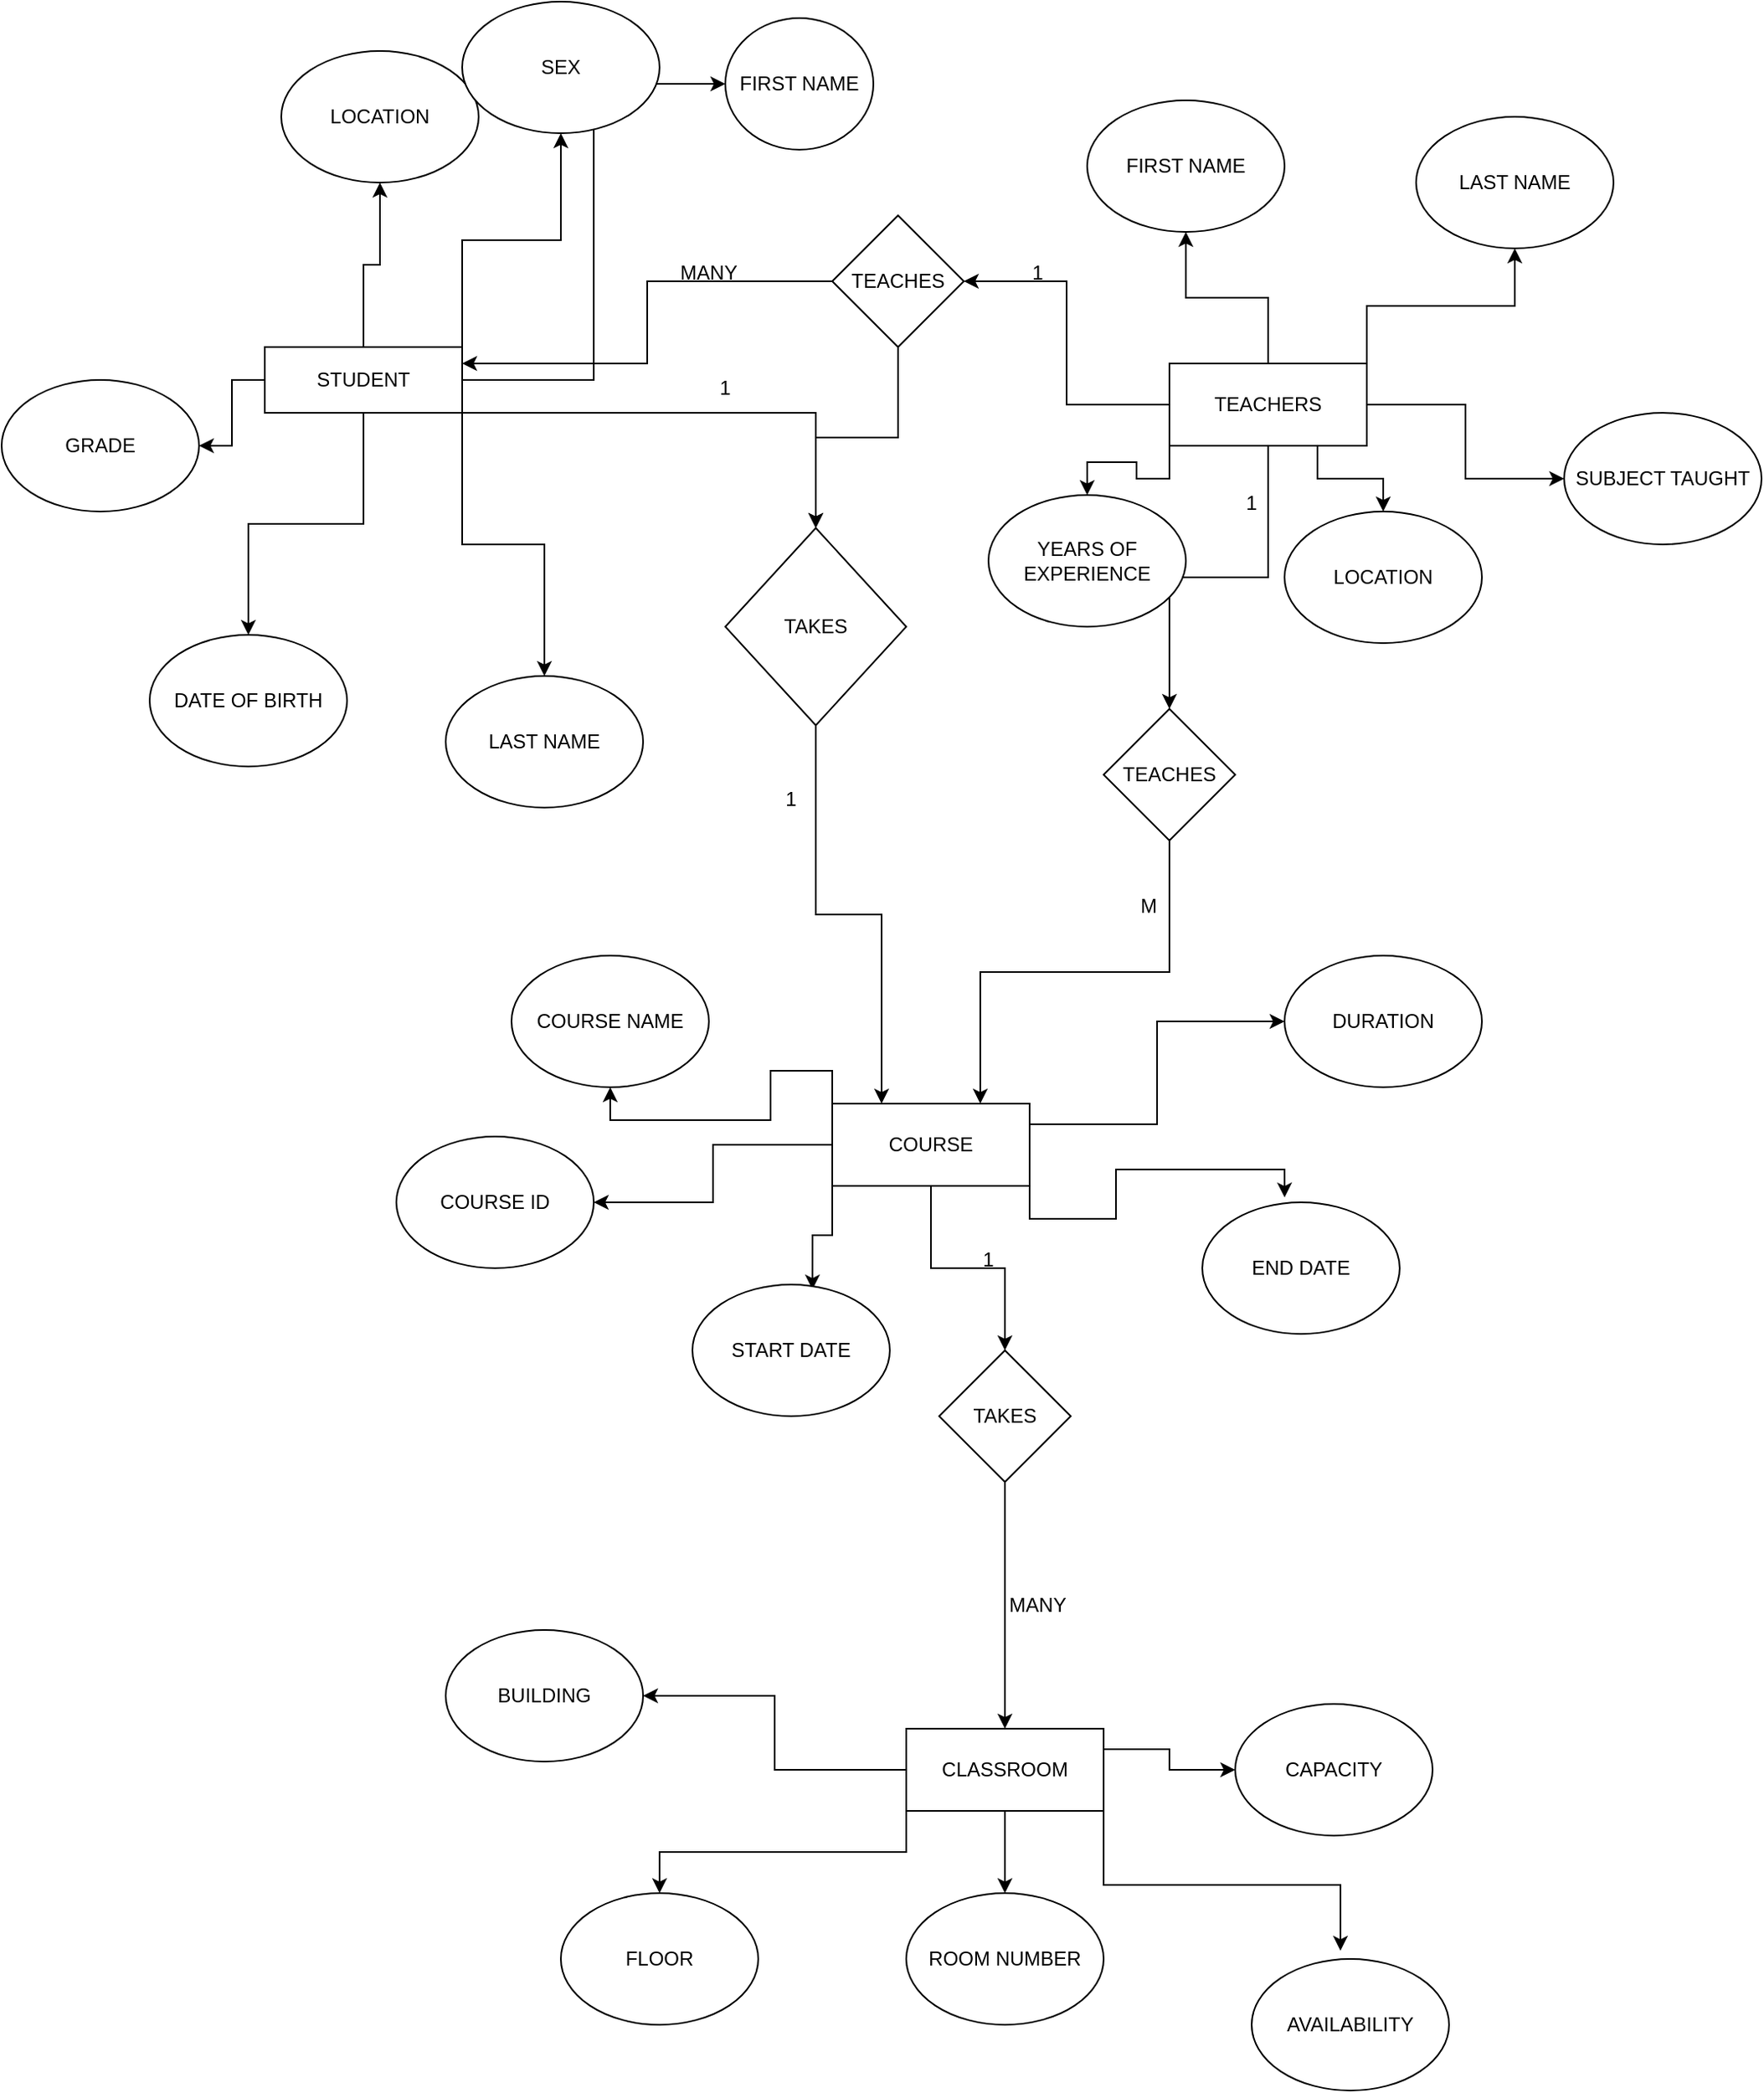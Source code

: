 <mxfile version="21.2.8" type="device">
  <diagram name="Page-1" id="yNbQjCaS9AH_NCC5VtGU">
    <mxGraphModel dx="1954" dy="526" grid="1" gridSize="10" guides="1" tooltips="1" connect="1" arrows="1" fold="1" page="1" pageScale="1" pageWidth="850" pageHeight="1100" math="0" shadow="0">
      <root>
        <mxCell id="0" />
        <mxCell id="1" parent="0" />
        <mxCell id="4N4hlpwrFXcGlDAMAMJo-1" value="LOCATION" style="ellipse;whiteSpace=wrap;html=1;" vertex="1" parent="1">
          <mxGeometry x="90" y="30" width="120" height="80" as="geometry" />
        </mxCell>
        <mxCell id="4N4hlpwrFXcGlDAMAMJo-4" style="edgeStyle=orthogonalEdgeStyle;rounded=0;orthogonalLoop=1;jettySize=auto;html=1;entryX=0.5;entryY=1;entryDx=0;entryDy=0;" edge="1" parent="1" source="4N4hlpwrFXcGlDAMAMJo-2" target="4N4hlpwrFXcGlDAMAMJo-1">
          <mxGeometry relative="1" as="geometry" />
        </mxCell>
        <mxCell id="4N4hlpwrFXcGlDAMAMJo-17" style="edgeStyle=orthogonalEdgeStyle;rounded=0;orthogonalLoop=1;jettySize=auto;html=1;exitX=1;exitY=1;exitDx=0;exitDy=0;" edge="1" parent="1" source="4N4hlpwrFXcGlDAMAMJo-2" target="4N4hlpwrFXcGlDAMAMJo-19">
          <mxGeometry relative="1" as="geometry">
            <mxPoint x="290" y="360" as="targetPoint" />
          </mxGeometry>
        </mxCell>
        <mxCell id="4N4hlpwrFXcGlDAMAMJo-26" style="edgeStyle=orthogonalEdgeStyle;rounded=0;orthogonalLoop=1;jettySize=auto;html=1;" edge="1" parent="1" source="4N4hlpwrFXcGlDAMAMJo-2" target="4N4hlpwrFXcGlDAMAMJo-25">
          <mxGeometry relative="1" as="geometry" />
        </mxCell>
        <mxCell id="4N4hlpwrFXcGlDAMAMJo-37" style="edgeStyle=orthogonalEdgeStyle;rounded=0;orthogonalLoop=1;jettySize=auto;html=1;exitX=1;exitY=0.5;exitDx=0;exitDy=0;entryX=0;entryY=0.5;entryDx=0;entryDy=0;" edge="1" parent="1" source="4N4hlpwrFXcGlDAMAMJo-2" target="4N4hlpwrFXcGlDAMAMJo-36">
          <mxGeometry relative="1" as="geometry">
            <mxPoint x="240" y="280" as="targetPoint" />
          </mxGeometry>
        </mxCell>
        <mxCell id="4N4hlpwrFXcGlDAMAMJo-39" style="edgeStyle=orthogonalEdgeStyle;rounded=0;orthogonalLoop=1;jettySize=auto;html=1;exitX=1;exitY=0;exitDx=0;exitDy=0;entryX=0.5;entryY=1;entryDx=0;entryDy=0;" edge="1" parent="1" source="4N4hlpwrFXcGlDAMAMJo-2" target="4N4hlpwrFXcGlDAMAMJo-22">
          <mxGeometry relative="1" as="geometry" />
        </mxCell>
        <mxCell id="4N4hlpwrFXcGlDAMAMJo-75" style="edgeStyle=orthogonalEdgeStyle;rounded=0;orthogonalLoop=1;jettySize=auto;html=1;exitX=0.5;exitY=1;exitDx=0;exitDy=0;" edge="1" parent="1" source="4N4hlpwrFXcGlDAMAMJo-2" target="4N4hlpwrFXcGlDAMAMJo-15">
          <mxGeometry relative="1" as="geometry" />
        </mxCell>
        <mxCell id="4N4hlpwrFXcGlDAMAMJo-78" style="edgeStyle=orthogonalEdgeStyle;rounded=0;orthogonalLoop=1;jettySize=auto;html=1;exitX=1;exitY=0.75;exitDx=0;exitDy=0;entryX=0.5;entryY=0;entryDx=0;entryDy=0;" edge="1" parent="1" source="4N4hlpwrFXcGlDAMAMJo-2" target="4N4hlpwrFXcGlDAMAMJo-77">
          <mxGeometry relative="1" as="geometry">
            <Array as="points">
              <mxPoint x="200" y="250" />
              <mxPoint x="415" y="250" />
            </Array>
          </mxGeometry>
        </mxCell>
        <mxCell id="4N4hlpwrFXcGlDAMAMJo-2" value="STUDENT" style="rounded=0;whiteSpace=wrap;html=1;" vertex="1" parent="1">
          <mxGeometry x="80" y="210" width="120" height="40" as="geometry" />
        </mxCell>
        <mxCell id="4N4hlpwrFXcGlDAMAMJo-27" style="edgeStyle=orthogonalEdgeStyle;rounded=0;orthogonalLoop=1;jettySize=auto;html=1;exitX=0.5;exitY=0;exitDx=0;exitDy=0;entryX=0.5;entryY=1;entryDx=0;entryDy=0;" edge="1" parent="1" source="4N4hlpwrFXcGlDAMAMJo-7" target="4N4hlpwrFXcGlDAMAMJo-40">
          <mxGeometry relative="1" as="geometry">
            <mxPoint x="550" y="160" as="targetPoint" />
          </mxGeometry>
        </mxCell>
        <mxCell id="4N4hlpwrFXcGlDAMAMJo-43" style="edgeStyle=orthogonalEdgeStyle;rounded=0;orthogonalLoop=1;jettySize=auto;html=1;exitX=0.75;exitY=1;exitDx=0;exitDy=0;" edge="1" parent="1" source="4N4hlpwrFXcGlDAMAMJo-7" target="4N4hlpwrFXcGlDAMAMJo-35">
          <mxGeometry relative="1" as="geometry" />
        </mxCell>
        <mxCell id="4N4hlpwrFXcGlDAMAMJo-72" style="edgeStyle=orthogonalEdgeStyle;rounded=0;orthogonalLoop=1;jettySize=auto;html=1;exitX=1;exitY=0.5;exitDx=0;exitDy=0;entryX=0;entryY=0.5;entryDx=0;entryDy=0;" edge="1" parent="1" source="4N4hlpwrFXcGlDAMAMJo-7" target="4N4hlpwrFXcGlDAMAMJo-42">
          <mxGeometry relative="1" as="geometry" />
        </mxCell>
        <mxCell id="4N4hlpwrFXcGlDAMAMJo-73" style="edgeStyle=orthogonalEdgeStyle;rounded=0;orthogonalLoop=1;jettySize=auto;html=1;exitX=1;exitY=0;exitDx=0;exitDy=0;entryX=0.5;entryY=1;entryDx=0;entryDy=0;" edge="1" parent="1" source="4N4hlpwrFXcGlDAMAMJo-7" target="4N4hlpwrFXcGlDAMAMJo-34">
          <mxGeometry relative="1" as="geometry" />
        </mxCell>
        <mxCell id="4N4hlpwrFXcGlDAMAMJo-84" style="edgeStyle=orthogonalEdgeStyle;rounded=0;orthogonalLoop=1;jettySize=auto;html=1;exitX=0.5;exitY=1;exitDx=0;exitDy=0;" edge="1" parent="1" source="4N4hlpwrFXcGlDAMAMJo-7" target="4N4hlpwrFXcGlDAMAMJo-83">
          <mxGeometry relative="1" as="geometry" />
        </mxCell>
        <mxCell id="4N4hlpwrFXcGlDAMAMJo-97" style="edgeStyle=orthogonalEdgeStyle;rounded=0;orthogonalLoop=1;jettySize=auto;html=1;exitX=0;exitY=0.5;exitDx=0;exitDy=0;entryX=1;entryY=0.5;entryDx=0;entryDy=0;" edge="1" parent="1" source="4N4hlpwrFXcGlDAMAMJo-7" target="4N4hlpwrFXcGlDAMAMJo-96">
          <mxGeometry relative="1" as="geometry" />
        </mxCell>
        <mxCell id="4N4hlpwrFXcGlDAMAMJo-7" value="TEACHERS" style="rounded=0;whiteSpace=wrap;html=1;" vertex="1" parent="1">
          <mxGeometry x="630" y="220" width="120" height="50" as="geometry" />
        </mxCell>
        <mxCell id="4N4hlpwrFXcGlDAMAMJo-44" style="edgeStyle=orthogonalEdgeStyle;rounded=0;orthogonalLoop=1;jettySize=auto;html=1;exitX=1;exitY=0.25;exitDx=0;exitDy=0;entryX=0;entryY=0.5;entryDx=0;entryDy=0;entryPerimeter=0;" edge="1" parent="1" source="4N4hlpwrFXcGlDAMAMJo-10" target="4N4hlpwrFXcGlDAMAMJo-45">
          <mxGeometry relative="1" as="geometry">
            <mxPoint x="670" y="630" as="targetPoint" />
          </mxGeometry>
        </mxCell>
        <mxCell id="4N4hlpwrFXcGlDAMAMJo-46" style="edgeStyle=orthogonalEdgeStyle;rounded=0;orthogonalLoop=1;jettySize=auto;html=1;exitX=1;exitY=1;exitDx=0;exitDy=0;entryX=0.417;entryY=-0.037;entryDx=0;entryDy=0;entryPerimeter=0;" edge="1" parent="1" source="4N4hlpwrFXcGlDAMAMJo-10" target="4N4hlpwrFXcGlDAMAMJo-47">
          <mxGeometry relative="1" as="geometry">
            <mxPoint x="620" y="740" as="targetPoint" />
          </mxGeometry>
        </mxCell>
        <mxCell id="4N4hlpwrFXcGlDAMAMJo-48" style="edgeStyle=orthogonalEdgeStyle;rounded=0;orthogonalLoop=1;jettySize=auto;html=1;exitX=0;exitY=1;exitDx=0;exitDy=0;entryX=0.608;entryY=0.038;entryDx=0;entryDy=0;entryPerimeter=0;" edge="1" parent="1" source="4N4hlpwrFXcGlDAMAMJo-10" target="4N4hlpwrFXcGlDAMAMJo-50">
          <mxGeometry relative="1" as="geometry">
            <mxPoint x="380" y="710" as="targetPoint" />
          </mxGeometry>
        </mxCell>
        <mxCell id="4N4hlpwrFXcGlDAMAMJo-53" style="edgeStyle=orthogonalEdgeStyle;rounded=0;orthogonalLoop=1;jettySize=auto;html=1;exitX=0;exitY=0.5;exitDx=0;exitDy=0;" edge="1" parent="1" source="4N4hlpwrFXcGlDAMAMJo-10" target="4N4hlpwrFXcGlDAMAMJo-52">
          <mxGeometry relative="1" as="geometry" />
        </mxCell>
        <mxCell id="4N4hlpwrFXcGlDAMAMJo-54" style="edgeStyle=orthogonalEdgeStyle;rounded=0;orthogonalLoop=1;jettySize=auto;html=1;exitX=0;exitY=0;exitDx=0;exitDy=0;entryX=0.5;entryY=1;entryDx=0;entryDy=0;" edge="1" parent="1" source="4N4hlpwrFXcGlDAMAMJo-10" target="4N4hlpwrFXcGlDAMAMJo-55">
          <mxGeometry relative="1" as="geometry">
            <mxPoint x="370" y="600" as="targetPoint" />
          </mxGeometry>
        </mxCell>
        <mxCell id="4N4hlpwrFXcGlDAMAMJo-92" style="edgeStyle=orthogonalEdgeStyle;rounded=0;orthogonalLoop=1;jettySize=auto;html=1;exitX=0.5;exitY=1;exitDx=0;exitDy=0;entryX=0.5;entryY=0;entryDx=0;entryDy=0;" edge="1" parent="1" source="4N4hlpwrFXcGlDAMAMJo-10" target="4N4hlpwrFXcGlDAMAMJo-91">
          <mxGeometry relative="1" as="geometry" />
        </mxCell>
        <mxCell id="4N4hlpwrFXcGlDAMAMJo-10" value="COURSE" style="rounded=0;whiteSpace=wrap;html=1;" vertex="1" parent="1">
          <mxGeometry x="425" y="670" width="120" height="50" as="geometry" />
        </mxCell>
        <mxCell id="4N4hlpwrFXcGlDAMAMJo-56" style="edgeStyle=orthogonalEdgeStyle;rounded=0;orthogonalLoop=1;jettySize=auto;html=1;exitX=1;exitY=0.25;exitDx=0;exitDy=0;entryX=0;entryY=0.5;entryDx=0;entryDy=0;" edge="1" parent="1" source="4N4hlpwrFXcGlDAMAMJo-12" target="4N4hlpwrFXcGlDAMAMJo-58">
          <mxGeometry relative="1" as="geometry">
            <mxPoint x="650" y="1070" as="targetPoint" />
          </mxGeometry>
        </mxCell>
        <mxCell id="4N4hlpwrFXcGlDAMAMJo-59" style="edgeStyle=orthogonalEdgeStyle;rounded=0;orthogonalLoop=1;jettySize=auto;html=1;exitX=0.5;exitY=1;exitDx=0;exitDy=0;entryX=0.5;entryY=0;entryDx=0;entryDy=0;" edge="1" parent="1" source="4N4hlpwrFXcGlDAMAMJo-12" target="4N4hlpwrFXcGlDAMAMJo-61">
          <mxGeometry relative="1" as="geometry">
            <mxPoint x="530" y="1150" as="targetPoint" />
          </mxGeometry>
        </mxCell>
        <mxCell id="4N4hlpwrFXcGlDAMAMJo-62" style="edgeStyle=orthogonalEdgeStyle;rounded=0;orthogonalLoop=1;jettySize=auto;html=1;exitX=0;exitY=1;exitDx=0;exitDy=0;entryX=0.5;entryY=0;entryDx=0;entryDy=0;" edge="1" parent="1" source="4N4hlpwrFXcGlDAMAMJo-12" target="4N4hlpwrFXcGlDAMAMJo-63">
          <mxGeometry relative="1" as="geometry">
            <mxPoint x="400" y="1150" as="targetPoint" />
          </mxGeometry>
        </mxCell>
        <mxCell id="4N4hlpwrFXcGlDAMAMJo-68" style="edgeStyle=orthogonalEdgeStyle;rounded=0;orthogonalLoop=1;jettySize=auto;html=1;exitX=0;exitY=0.5;exitDx=0;exitDy=0;entryX=1;entryY=0.5;entryDx=0;entryDy=0;" edge="1" parent="1" source="4N4hlpwrFXcGlDAMAMJo-12" target="4N4hlpwrFXcGlDAMAMJo-66">
          <mxGeometry relative="1" as="geometry" />
        </mxCell>
        <mxCell id="4N4hlpwrFXcGlDAMAMJo-69" style="edgeStyle=orthogonalEdgeStyle;rounded=0;orthogonalLoop=1;jettySize=auto;html=1;exitX=1;exitY=1;exitDx=0;exitDy=0;entryX=0.45;entryY=-0.062;entryDx=0;entryDy=0;entryPerimeter=0;" edge="1" parent="1" source="4N4hlpwrFXcGlDAMAMJo-12" target="4N4hlpwrFXcGlDAMAMJo-71">
          <mxGeometry relative="1" as="geometry">
            <mxPoint x="680" y="1170" as="targetPoint" />
          </mxGeometry>
        </mxCell>
        <mxCell id="4N4hlpwrFXcGlDAMAMJo-12" value="CLASSROOM" style="rounded=0;whiteSpace=wrap;html=1;" vertex="1" parent="1">
          <mxGeometry x="470" y="1050" width="120" height="50" as="geometry" />
        </mxCell>
        <mxCell id="4N4hlpwrFXcGlDAMAMJo-15" value="DATE OF BIRTH" style="ellipse;whiteSpace=wrap;html=1;" vertex="1" parent="1">
          <mxGeometry x="10" y="385" width="120" height="80" as="geometry" />
        </mxCell>
        <mxCell id="4N4hlpwrFXcGlDAMAMJo-19" value="LAST NAME" style="ellipse;whiteSpace=wrap;html=1;" vertex="1" parent="1">
          <mxGeometry x="190" y="410" width="120" height="80" as="geometry" />
        </mxCell>
        <mxCell id="4N4hlpwrFXcGlDAMAMJo-22" value="SEX" style="ellipse;whiteSpace=wrap;html=1;" vertex="1" parent="1">
          <mxGeometry x="200" width="120" height="80" as="geometry" />
        </mxCell>
        <mxCell id="4N4hlpwrFXcGlDAMAMJo-25" value="GRADE" style="ellipse;whiteSpace=wrap;html=1;" vertex="1" parent="1">
          <mxGeometry x="-80" y="230" width="120" height="80" as="geometry" />
        </mxCell>
        <mxCell id="4N4hlpwrFXcGlDAMAMJo-34" value="LAST NAME" style="ellipse;whiteSpace=wrap;html=1;" vertex="1" parent="1">
          <mxGeometry x="780" y="70" width="120" height="80" as="geometry" />
        </mxCell>
        <mxCell id="4N4hlpwrFXcGlDAMAMJo-35" value="LOCATION" style="ellipse;whiteSpace=wrap;html=1;" vertex="1" parent="1">
          <mxGeometry x="700" y="310" width="120" height="80" as="geometry" />
        </mxCell>
        <mxCell id="4N4hlpwrFXcGlDAMAMJo-36" value="FIRST NAME" style="ellipse;whiteSpace=wrap;html=1;" vertex="1" parent="1">
          <mxGeometry x="360" y="10" width="90" height="80" as="geometry" />
        </mxCell>
        <mxCell id="4N4hlpwrFXcGlDAMAMJo-40" value="FIRST NAME" style="ellipse;whiteSpace=wrap;html=1;" vertex="1" parent="1">
          <mxGeometry x="580" y="60" width="120" height="80" as="geometry" />
        </mxCell>
        <mxCell id="4N4hlpwrFXcGlDAMAMJo-42" value="SUBJECT TAUGHT" style="ellipse;whiteSpace=wrap;html=1;" vertex="1" parent="1">
          <mxGeometry x="870" y="250" width="120" height="80" as="geometry" />
        </mxCell>
        <mxCell id="4N4hlpwrFXcGlDAMAMJo-45" value="DURATION" style="ellipse;whiteSpace=wrap;html=1;" vertex="1" parent="1">
          <mxGeometry x="700" y="580" width="120" height="80" as="geometry" />
        </mxCell>
        <mxCell id="4N4hlpwrFXcGlDAMAMJo-47" value="END DATE" style="ellipse;whiteSpace=wrap;html=1;" vertex="1" parent="1">
          <mxGeometry x="650" y="730" width="120" height="80" as="geometry" />
        </mxCell>
        <mxCell id="4N4hlpwrFXcGlDAMAMJo-50" value="START DATE" style="ellipse;whiteSpace=wrap;html=1;" vertex="1" parent="1">
          <mxGeometry x="340" y="780" width="120" height="80" as="geometry" />
        </mxCell>
        <mxCell id="4N4hlpwrFXcGlDAMAMJo-52" value="COURSE ID" style="ellipse;whiteSpace=wrap;html=1;" vertex="1" parent="1">
          <mxGeometry x="160" y="690" width="120" height="80" as="geometry" />
        </mxCell>
        <mxCell id="4N4hlpwrFXcGlDAMAMJo-55" value="COURSE NAME" style="ellipse;whiteSpace=wrap;html=1;" vertex="1" parent="1">
          <mxGeometry x="230" y="580" width="120" height="80" as="geometry" />
        </mxCell>
        <mxCell id="4N4hlpwrFXcGlDAMAMJo-58" value="CAPACITY" style="ellipse;whiteSpace=wrap;html=1;" vertex="1" parent="1">
          <mxGeometry x="670" y="1035" width="120" height="80" as="geometry" />
        </mxCell>
        <mxCell id="4N4hlpwrFXcGlDAMAMJo-61" value="ROOM NUMBER" style="ellipse;whiteSpace=wrap;html=1;" vertex="1" parent="1">
          <mxGeometry x="470" y="1150" width="120" height="80" as="geometry" />
        </mxCell>
        <mxCell id="4N4hlpwrFXcGlDAMAMJo-63" value="FLOOR" style="ellipse;whiteSpace=wrap;html=1;" vertex="1" parent="1">
          <mxGeometry x="260" y="1150" width="120" height="80" as="geometry" />
        </mxCell>
        <mxCell id="4N4hlpwrFXcGlDAMAMJo-66" value="BUILDING" style="ellipse;whiteSpace=wrap;html=1;" vertex="1" parent="1">
          <mxGeometry x="190" y="990" width="120" height="80" as="geometry" />
        </mxCell>
        <mxCell id="4N4hlpwrFXcGlDAMAMJo-71" value="AVAILABILITY" style="ellipse;whiteSpace=wrap;html=1;" vertex="1" parent="1">
          <mxGeometry x="680" y="1190" width="120" height="80" as="geometry" />
        </mxCell>
        <mxCell id="4N4hlpwrFXcGlDAMAMJo-74" value="" style="edgeStyle=orthogonalEdgeStyle;rounded=0;orthogonalLoop=1;jettySize=auto;html=1;exitX=0;exitY=1;exitDx=0;exitDy=0;" edge="1" parent="1" source="4N4hlpwrFXcGlDAMAMJo-7" target="4N4hlpwrFXcGlDAMAMJo-33">
          <mxGeometry relative="1" as="geometry">
            <mxPoint x="470" y="340" as="targetPoint" />
            <mxPoint x="640" y="355" as="sourcePoint" />
          </mxGeometry>
        </mxCell>
        <mxCell id="4N4hlpwrFXcGlDAMAMJo-33" value="YEARS OF EXPERIENCE" style="ellipse;whiteSpace=wrap;html=1;" vertex="1" parent="1">
          <mxGeometry x="520" y="300" width="120" height="80" as="geometry" />
        </mxCell>
        <mxCell id="4N4hlpwrFXcGlDAMAMJo-79" style="edgeStyle=orthogonalEdgeStyle;rounded=0;orthogonalLoop=1;jettySize=auto;html=1;exitX=0.5;exitY=1;exitDx=0;exitDy=0;entryX=0.25;entryY=0;entryDx=0;entryDy=0;" edge="1" parent="1" source="4N4hlpwrFXcGlDAMAMJo-77" target="4N4hlpwrFXcGlDAMAMJo-10">
          <mxGeometry relative="1" as="geometry" />
        </mxCell>
        <mxCell id="4N4hlpwrFXcGlDAMAMJo-77" value="TAKES" style="rhombus;whiteSpace=wrap;html=1;" vertex="1" parent="1">
          <mxGeometry x="360" y="320" width="110" height="120" as="geometry" />
        </mxCell>
        <mxCell id="4N4hlpwrFXcGlDAMAMJo-80" value="1" style="text;html=1;strokeColor=none;fillColor=none;align=center;verticalAlign=middle;whiteSpace=wrap;rounded=0;" vertex="1" parent="1">
          <mxGeometry x="330" y="220" width="60" height="30" as="geometry" />
        </mxCell>
        <mxCell id="4N4hlpwrFXcGlDAMAMJo-81" value="1" style="text;html=1;strokeColor=none;fillColor=none;align=center;verticalAlign=middle;whiteSpace=wrap;rounded=0;" vertex="1" parent="1">
          <mxGeometry x="390" y="470" width="20" height="30" as="geometry" />
        </mxCell>
        <mxCell id="4N4hlpwrFXcGlDAMAMJo-85" style="edgeStyle=orthogonalEdgeStyle;rounded=0;orthogonalLoop=1;jettySize=auto;html=1;exitX=0.5;exitY=1;exitDx=0;exitDy=0;entryX=0.75;entryY=0;entryDx=0;entryDy=0;" edge="1" parent="1" source="4N4hlpwrFXcGlDAMAMJo-83" target="4N4hlpwrFXcGlDAMAMJo-10">
          <mxGeometry relative="1" as="geometry" />
        </mxCell>
        <mxCell id="4N4hlpwrFXcGlDAMAMJo-83" value="TEACHES" style="rhombus;whiteSpace=wrap;html=1;" vertex="1" parent="1">
          <mxGeometry x="590" y="430" width="80" height="80" as="geometry" />
        </mxCell>
        <mxCell id="4N4hlpwrFXcGlDAMAMJo-88" value="1" style="text;html=1;strokeColor=none;fillColor=none;align=center;verticalAlign=middle;whiteSpace=wrap;rounded=0;" vertex="1" parent="1">
          <mxGeometry x="670" y="290" width="20" height="30" as="geometry" />
        </mxCell>
        <mxCell id="4N4hlpwrFXcGlDAMAMJo-89" value="M" style="text;html=1;strokeColor=none;fillColor=none;align=center;verticalAlign=middle;whiteSpace=wrap;rounded=0;" vertex="1" parent="1">
          <mxGeometry x="610" y="535" width="15" height="30" as="geometry" />
        </mxCell>
        <mxCell id="4N4hlpwrFXcGlDAMAMJo-93" style="edgeStyle=orthogonalEdgeStyle;rounded=0;orthogonalLoop=1;jettySize=auto;html=1;exitX=0.5;exitY=1;exitDx=0;exitDy=0;entryX=0.5;entryY=0;entryDx=0;entryDy=0;" edge="1" parent="1" source="4N4hlpwrFXcGlDAMAMJo-91" target="4N4hlpwrFXcGlDAMAMJo-12">
          <mxGeometry relative="1" as="geometry" />
        </mxCell>
        <mxCell id="4N4hlpwrFXcGlDAMAMJo-91" value="TAKES" style="rhombus;whiteSpace=wrap;html=1;" vertex="1" parent="1">
          <mxGeometry x="490" y="820" width="80" height="80" as="geometry" />
        </mxCell>
        <mxCell id="4N4hlpwrFXcGlDAMAMJo-94" value="1" style="text;html=1;strokeColor=none;fillColor=none;align=center;verticalAlign=middle;whiteSpace=wrap;rounded=0;" vertex="1" parent="1">
          <mxGeometry x="490" y="750" width="60" height="30" as="geometry" />
        </mxCell>
        <mxCell id="4N4hlpwrFXcGlDAMAMJo-95" value="MANY" style="text;html=1;strokeColor=none;fillColor=none;align=center;verticalAlign=middle;whiteSpace=wrap;rounded=0;" vertex="1" parent="1">
          <mxGeometry x="520" y="960" width="60" height="30" as="geometry" />
        </mxCell>
        <mxCell id="4N4hlpwrFXcGlDAMAMJo-98" style="edgeStyle=orthogonalEdgeStyle;rounded=0;orthogonalLoop=1;jettySize=auto;html=1;exitX=0;exitY=0.5;exitDx=0;exitDy=0;entryX=1;entryY=0.25;entryDx=0;entryDy=0;" edge="1" parent="1" source="4N4hlpwrFXcGlDAMAMJo-96" target="4N4hlpwrFXcGlDAMAMJo-2">
          <mxGeometry relative="1" as="geometry" />
        </mxCell>
        <mxCell id="4N4hlpwrFXcGlDAMAMJo-100" value="" style="edgeStyle=orthogonalEdgeStyle;rounded=0;orthogonalLoop=1;jettySize=auto;html=1;" edge="1" parent="1" source="4N4hlpwrFXcGlDAMAMJo-96" target="4N4hlpwrFXcGlDAMAMJo-77">
          <mxGeometry relative="1" as="geometry" />
        </mxCell>
        <mxCell id="4N4hlpwrFXcGlDAMAMJo-96" value="TEACHES" style="rhombus;whiteSpace=wrap;html=1;" vertex="1" parent="1">
          <mxGeometry x="425" y="130" width="80" height="80" as="geometry" />
        </mxCell>
        <mxCell id="4N4hlpwrFXcGlDAMAMJo-101" value="1" style="text;html=1;strokeColor=none;fillColor=none;align=center;verticalAlign=middle;whiteSpace=wrap;rounded=0;" vertex="1" parent="1">
          <mxGeometry x="520" y="150" width="60" height="30" as="geometry" />
        </mxCell>
        <mxCell id="4N4hlpwrFXcGlDAMAMJo-102" value="MANY" style="text;html=1;strokeColor=none;fillColor=none;align=center;verticalAlign=middle;whiteSpace=wrap;rounded=0;" vertex="1" parent="1">
          <mxGeometry x="320" y="150" width="60" height="30" as="geometry" />
        </mxCell>
      </root>
    </mxGraphModel>
  </diagram>
</mxfile>
